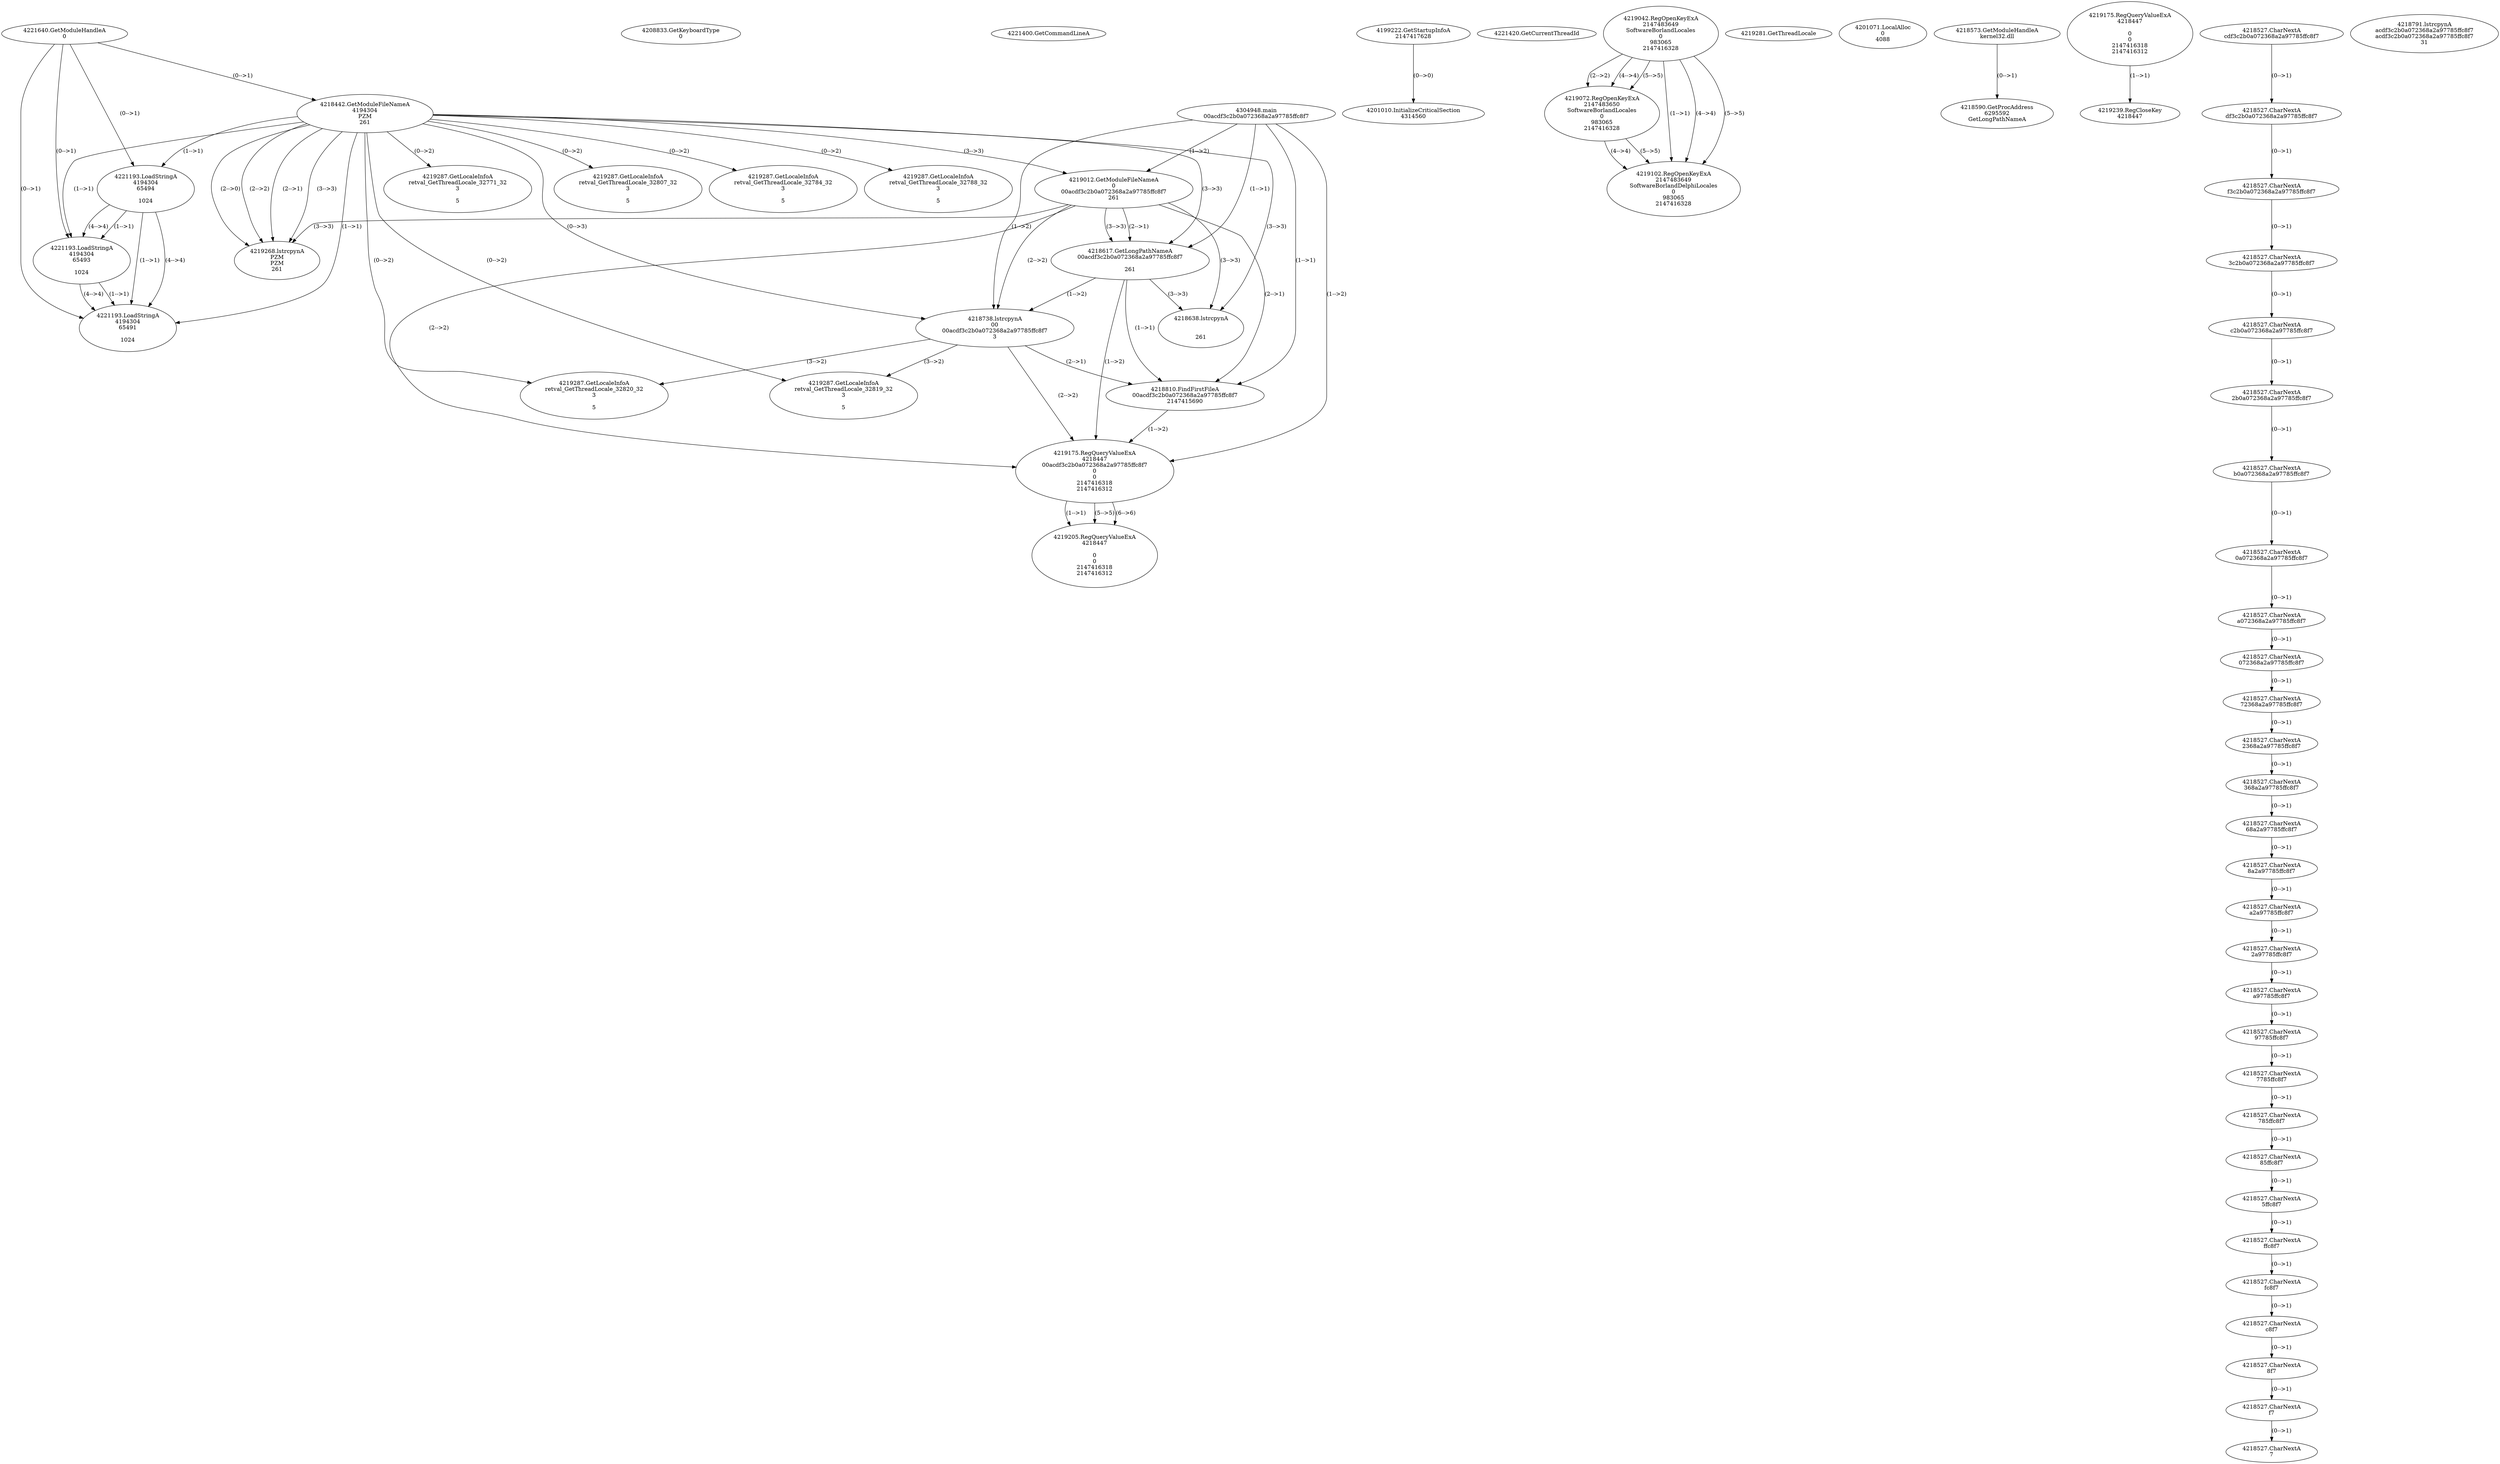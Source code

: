 // Global SCDG with merge call
digraph {
	0 [label="4304948.main
00acdf3c2b0a072368a2a97785ffc8f7"]
	1 [label="4221640.GetModuleHandleA
0"]
	2 [label="4208833.GetKeyboardType
0"]
	3 [label="4221400.GetCommandLineA
"]
	4 [label="4199222.GetStartupInfoA
2147417628"]
	5 [label="4221420.GetCurrentThreadId
"]
	6 [label="4218442.GetModuleFileNameA
4194304
PZM
261"]
	1 -> 6 [label="(0-->1)"]
	7 [label="4219012.GetModuleFileNameA
0
00acdf3c2b0a072368a2a97785ffc8f7
261"]
	0 -> 7 [label="(1-->2)"]
	6 -> 7 [label="(3-->3)"]
	8 [label="4219042.RegOpenKeyExA
2147483649
Software\Borland\Locales
0
983065
2147416328"]
	9 [label="4219072.RegOpenKeyExA
2147483650
Software\Borland\Locales
0
983065
2147416328"]
	8 -> 9 [label="(2-->2)"]
	8 -> 9 [label="(4-->4)"]
	8 -> 9 [label="(5-->5)"]
	10 [label="4219102.RegOpenKeyExA
2147483649
Software\Borland\Delphi\Locales
0
983065
2147416328"]
	8 -> 10 [label="(1-->1)"]
	8 -> 10 [label="(4-->4)"]
	9 -> 10 [label="(4-->4)"]
	8 -> 10 [label="(5-->5)"]
	9 -> 10 [label="(5-->5)"]
	11 [label="4219268.lstrcpynA
PZM
PZM
261"]
	6 -> 11 [label="(2-->1)"]
	6 -> 11 [label="(2-->2)"]
	6 -> 11 [label="(3-->3)"]
	7 -> 11 [label="(3-->3)"]
	6 -> 11 [label="(2-->0)"]
	12 [label="4219281.GetThreadLocale
"]
	13 [label="4219287.GetLocaleInfoA
retval_GetThreadLocale_32771_32
3

5"]
	6 -> 13 [label="(0-->2)"]
	14 [label="4221193.LoadStringA
4194304
65494

1024"]
	1 -> 14 [label="(0-->1)"]
	6 -> 14 [label="(1-->1)"]
	15 [label="4221193.LoadStringA
4194304
65493

1024"]
	1 -> 15 [label="(0-->1)"]
	6 -> 15 [label="(1-->1)"]
	14 -> 15 [label="(1-->1)"]
	14 -> 15 [label="(4-->4)"]
	16 [label="4201010.InitializeCriticalSection
4314560"]
	4 -> 16 [label="(0-->0)"]
	17 [label="4201071.LocalAlloc
0
4088"]
	18 [label="4218573.GetModuleHandleA
kernel32.dll"]
	19 [label="4218590.GetProcAddress
6295592
GetLongPathNameA"]
	18 -> 19 [label="(0-->1)"]
	20 [label="4218617.GetLongPathNameA
00acdf3c2b0a072368a2a97785ffc8f7

261"]
	0 -> 20 [label="(1-->1)"]
	7 -> 20 [label="(2-->1)"]
	6 -> 20 [label="(3-->3)"]
	7 -> 20 [label="(3-->3)"]
	21 [label="4218638.lstrcpynA


261"]
	6 -> 21 [label="(3-->3)"]
	7 -> 21 [label="(3-->3)"]
	20 -> 21 [label="(3-->3)"]
	22 [label="4219175.RegQueryValueExA
4218447

0
0
2147416318
2147416312"]
	23 [label="4219239.RegCloseKey
4218447"]
	22 -> 23 [label="(1-->1)"]
	24 [label="4219287.GetLocaleInfoA
retval_GetThreadLocale_32807_32
3

5"]
	6 -> 24 [label="(0-->2)"]
	25 [label="4218738.lstrcpynA
00
00acdf3c2b0a072368a2a97785ffc8f7
3"]
	0 -> 25 [label="(1-->2)"]
	7 -> 25 [label="(2-->2)"]
	20 -> 25 [label="(1-->2)"]
	6 -> 25 [label="(0-->3)"]
	26 [label="4218527.CharNextA
cdf3c2b0a072368a2a97785ffc8f7"]
	27 [label="4218527.CharNextA
df3c2b0a072368a2a97785ffc8f7"]
	26 -> 27 [label="(0-->1)"]
	28 [label="4218527.CharNextA
f3c2b0a072368a2a97785ffc8f7"]
	27 -> 28 [label="(0-->1)"]
	29 [label="4218527.CharNextA
3c2b0a072368a2a97785ffc8f7"]
	28 -> 29 [label="(0-->1)"]
	30 [label="4218527.CharNextA
c2b0a072368a2a97785ffc8f7"]
	29 -> 30 [label="(0-->1)"]
	31 [label="4218527.CharNextA
2b0a072368a2a97785ffc8f7"]
	30 -> 31 [label="(0-->1)"]
	32 [label="4218527.CharNextA
b0a072368a2a97785ffc8f7"]
	31 -> 32 [label="(0-->1)"]
	33 [label="4218527.CharNextA
0a072368a2a97785ffc8f7"]
	32 -> 33 [label="(0-->1)"]
	34 [label="4218527.CharNextA
a072368a2a97785ffc8f7"]
	33 -> 34 [label="(0-->1)"]
	35 [label="4218527.CharNextA
072368a2a97785ffc8f7"]
	34 -> 35 [label="(0-->1)"]
	36 [label="4218527.CharNextA
72368a2a97785ffc8f7"]
	35 -> 36 [label="(0-->1)"]
	37 [label="4218527.CharNextA
2368a2a97785ffc8f7"]
	36 -> 37 [label="(0-->1)"]
	38 [label="4218527.CharNextA
368a2a97785ffc8f7"]
	37 -> 38 [label="(0-->1)"]
	39 [label="4218527.CharNextA
68a2a97785ffc8f7"]
	38 -> 39 [label="(0-->1)"]
	40 [label="4218527.CharNextA
8a2a97785ffc8f7"]
	39 -> 40 [label="(0-->1)"]
	41 [label="4218527.CharNextA
a2a97785ffc8f7"]
	40 -> 41 [label="(0-->1)"]
	42 [label="4218527.CharNextA
2a97785ffc8f7"]
	41 -> 42 [label="(0-->1)"]
	43 [label="4218527.CharNextA
a97785ffc8f7"]
	42 -> 43 [label="(0-->1)"]
	44 [label="4218527.CharNextA
97785ffc8f7"]
	43 -> 44 [label="(0-->1)"]
	45 [label="4218527.CharNextA
7785ffc8f7"]
	44 -> 45 [label="(0-->1)"]
	46 [label="4218527.CharNextA
785ffc8f7"]
	45 -> 46 [label="(0-->1)"]
	47 [label="4218527.CharNextA
85ffc8f7"]
	46 -> 47 [label="(0-->1)"]
	48 [label="4218527.CharNextA
5ffc8f7"]
	47 -> 48 [label="(0-->1)"]
	49 [label="4218527.CharNextA
ffc8f7"]
	48 -> 49 [label="(0-->1)"]
	50 [label="4218527.CharNextA
fc8f7"]
	49 -> 50 [label="(0-->1)"]
	51 [label="4218527.CharNextA
c8f7"]
	50 -> 51 [label="(0-->1)"]
	52 [label="4218527.CharNextA
8f7"]
	51 -> 52 [label="(0-->1)"]
	53 [label="4218527.CharNextA
f7"]
	52 -> 53 [label="(0-->1)"]
	54 [label="4218527.CharNextA
7"]
	53 -> 54 [label="(0-->1)"]
	55 [label="4218791.lstrcpynA
acdf3c2b0a072368a2a97785ffc8f7
acdf3c2b0a072368a2a97785ffc8f7
31"]
	56 [label="4218810.FindFirstFileA
00acdf3c2b0a072368a2a97785ffc8f7
2147415690"]
	0 -> 56 [label="(1-->1)"]
	7 -> 56 [label="(2-->1)"]
	20 -> 56 [label="(1-->1)"]
	25 -> 56 [label="(2-->1)"]
	57 [label="4219175.RegQueryValueExA
4218447
00acdf3c2b0a072368a2a97785ffc8f7
0
0
2147416318
2147416312"]
	0 -> 57 [label="(1-->2)"]
	7 -> 57 [label="(2-->2)"]
	20 -> 57 [label="(1-->2)"]
	25 -> 57 [label="(2-->2)"]
	56 -> 57 [label="(1-->2)"]
	58 [label="4219205.RegQueryValueExA
4218447

0
0
2147416318
2147416312"]
	57 -> 58 [label="(1-->1)"]
	57 -> 58 [label="(5-->5)"]
	57 -> 58 [label="(6-->6)"]
	59 [label="4219287.GetLocaleInfoA
retval_GetThreadLocale_32820_32
3

5"]
	6 -> 59 [label="(0-->2)"]
	25 -> 59 [label="(3-->2)"]
	60 [label="4221193.LoadStringA
4194304
65491

1024"]
	1 -> 60 [label="(0-->1)"]
	6 -> 60 [label="(1-->1)"]
	14 -> 60 [label="(1-->1)"]
	15 -> 60 [label="(1-->1)"]
	14 -> 60 [label="(4-->4)"]
	15 -> 60 [label="(4-->4)"]
	61 [label="4219287.GetLocaleInfoA
retval_GetThreadLocale_32784_32
3

5"]
	6 -> 61 [label="(0-->2)"]
	62 [label="4219287.GetLocaleInfoA
retval_GetThreadLocale_32819_32
3

5"]
	6 -> 62 [label="(0-->2)"]
	25 -> 62 [label="(3-->2)"]
	63 [label="4219287.GetLocaleInfoA
retval_GetThreadLocale_32788_32
3

5"]
	6 -> 63 [label="(0-->2)"]
}
